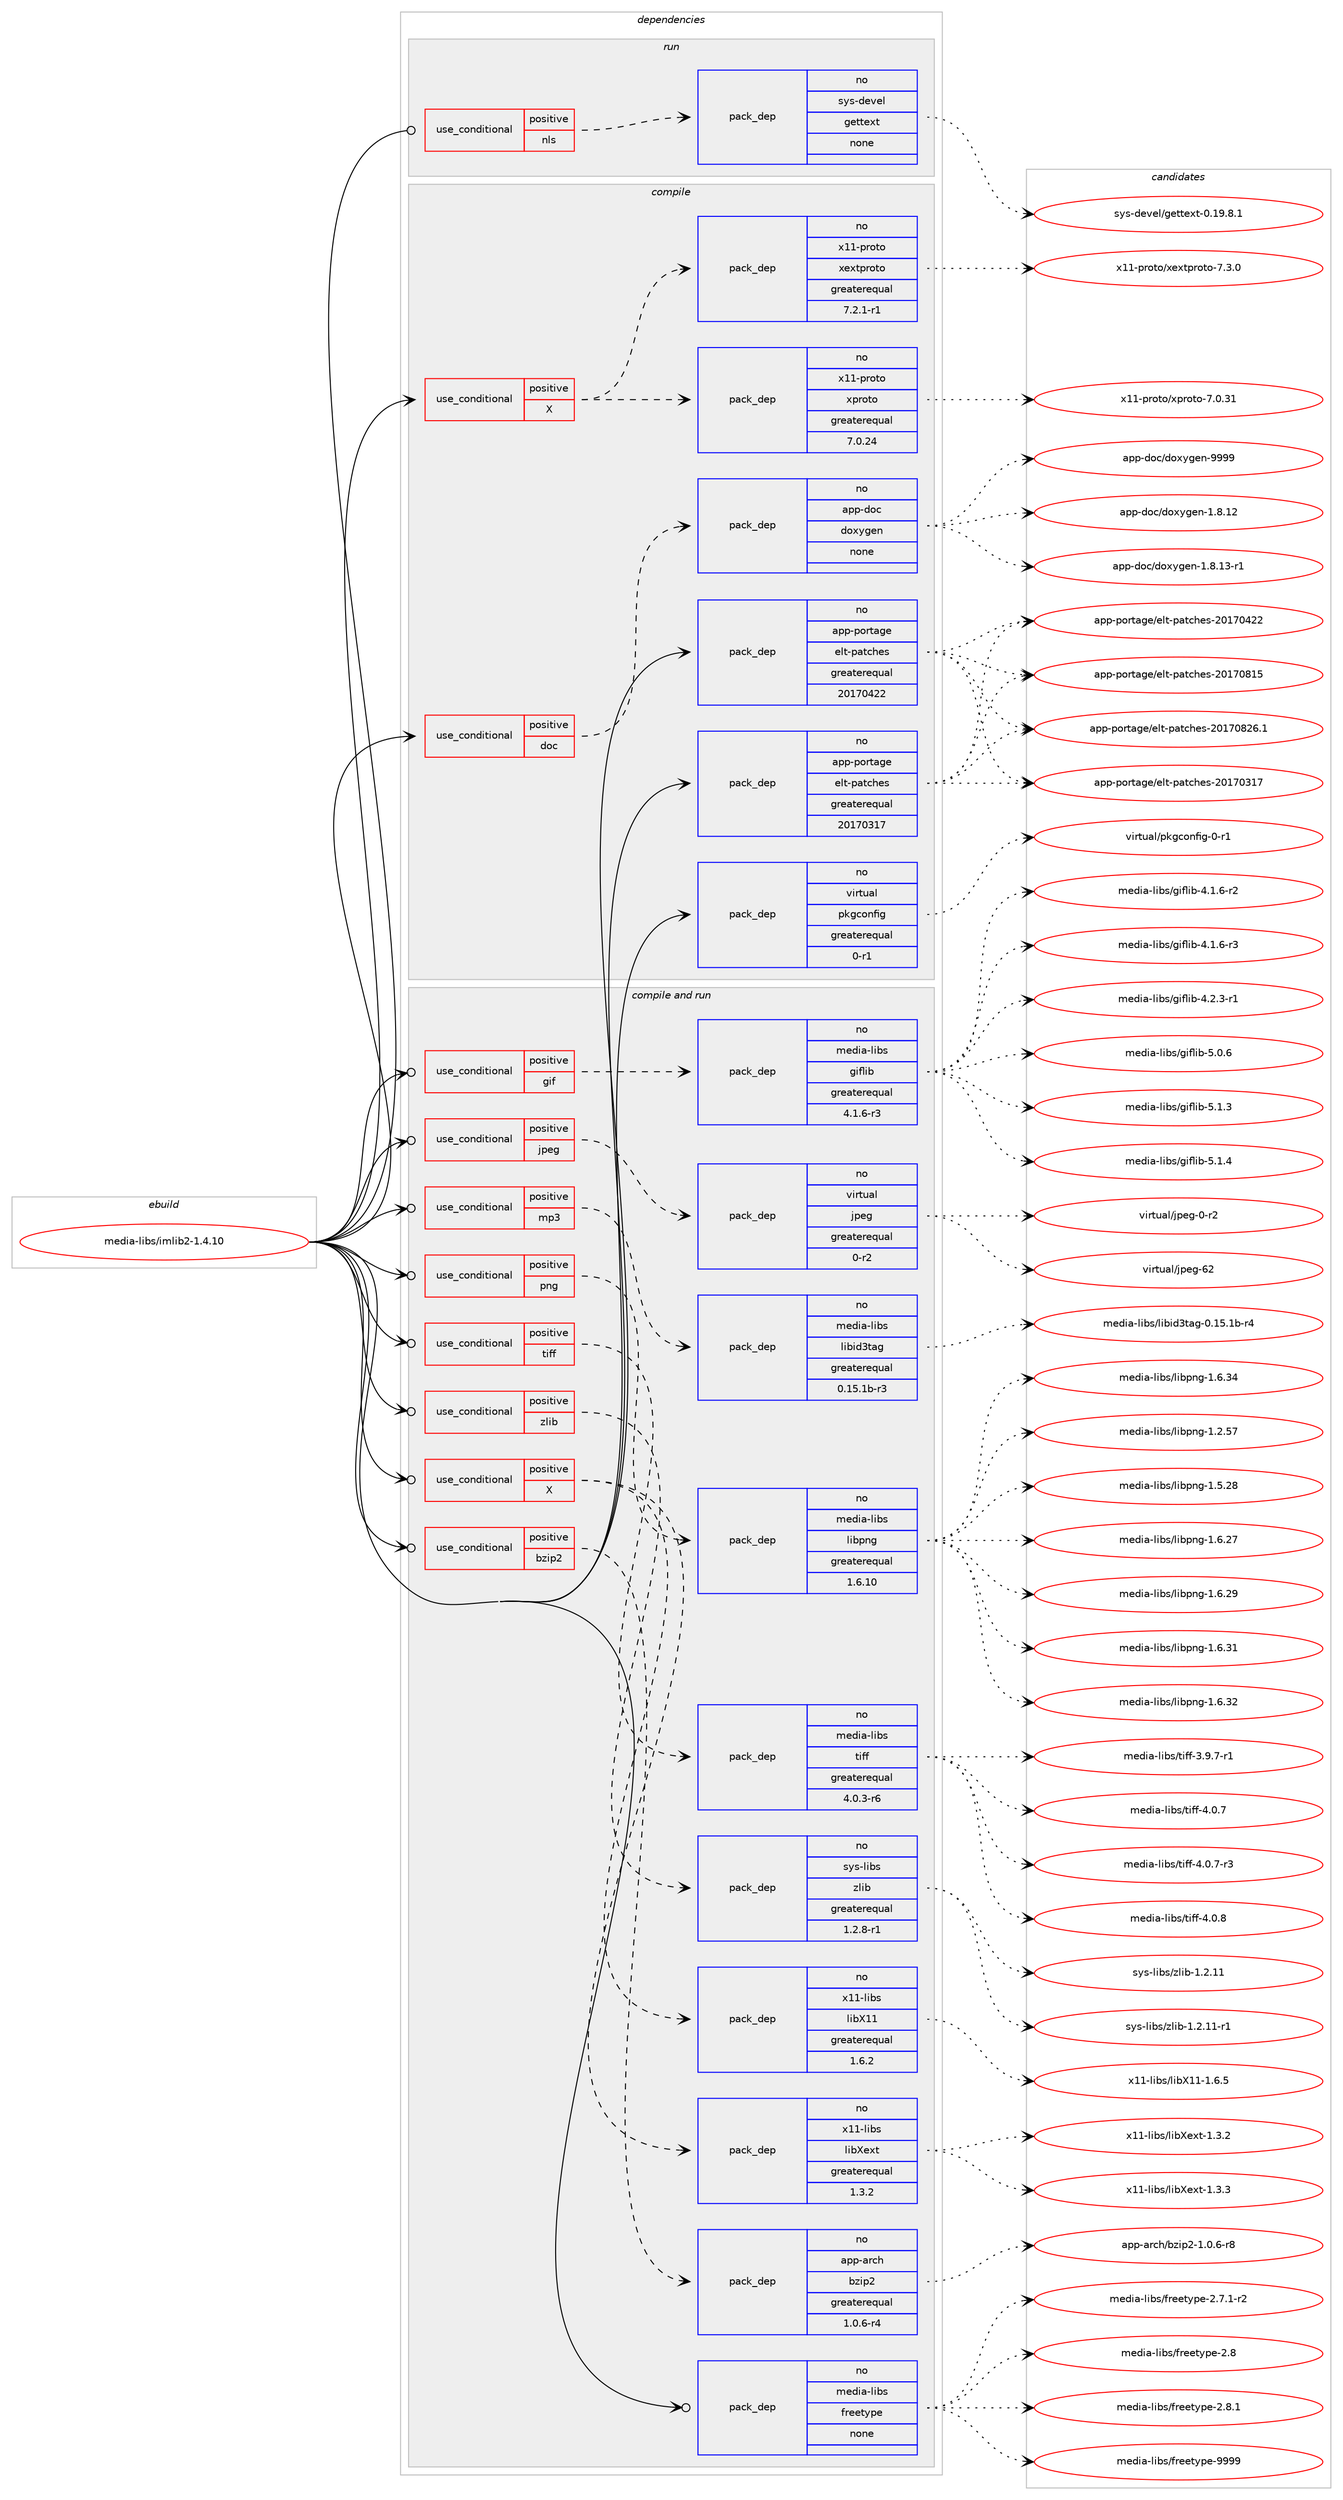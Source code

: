digraph prolog {

# *************
# Graph options
# *************

newrank=true;
concentrate=true;
compound=true;
graph [rankdir=LR,fontname=Helvetica,fontsize=10,ranksep=1.5];#, ranksep=2.5, nodesep=0.2];
edge  [arrowhead=vee];
node  [fontname=Helvetica,fontsize=10];

# **********
# The ebuild
# **********

subgraph cluster_leftcol {
color=gray;
rank=same;
label=<<i>ebuild</i>>;
id [label="media-libs/imlib2-1.4.10", color=red, width=4, href="../media-libs/imlib2-1.4.10.svg"];
}

# ****************
# The dependencies
# ****************

subgraph cluster_midcol {
color=gray;
label=<<i>dependencies</i>>;
subgraph cluster_compile {
fillcolor="#eeeeee";
style=filled;
label=<<i>compile</i>>;
subgraph cond89362 {
dependency362177 [label=<<TABLE BORDER="0" CELLBORDER="1" CELLSPACING="0" CELLPADDING="4"><TR><TD ROWSPAN="3" CELLPADDING="10">use_conditional</TD></TR><TR><TD>positive</TD></TR><TR><TD>X</TD></TR></TABLE>>, shape=none, color=red];
subgraph pack267228 {
dependency362178 [label=<<TABLE BORDER="0" CELLBORDER="1" CELLSPACING="0" CELLPADDING="4" WIDTH="220"><TR><TD ROWSPAN="6" CELLPADDING="30">pack_dep</TD></TR><TR><TD WIDTH="110">no</TD></TR><TR><TD>x11-proto</TD></TR><TR><TD>xextproto</TD></TR><TR><TD>greaterequal</TD></TR><TR><TD>7.2.1-r1</TD></TR></TABLE>>, shape=none, color=blue];
}
dependency362177:e -> dependency362178:w [weight=20,style="dashed",arrowhead="vee"];
subgraph pack267229 {
dependency362179 [label=<<TABLE BORDER="0" CELLBORDER="1" CELLSPACING="0" CELLPADDING="4" WIDTH="220"><TR><TD ROWSPAN="6" CELLPADDING="30">pack_dep</TD></TR><TR><TD WIDTH="110">no</TD></TR><TR><TD>x11-proto</TD></TR><TR><TD>xproto</TD></TR><TR><TD>greaterequal</TD></TR><TR><TD>7.0.24</TD></TR></TABLE>>, shape=none, color=blue];
}
dependency362177:e -> dependency362179:w [weight=20,style="dashed",arrowhead="vee"];
}
id:e -> dependency362177:w [weight=20,style="solid",arrowhead="vee"];
subgraph cond89363 {
dependency362180 [label=<<TABLE BORDER="0" CELLBORDER="1" CELLSPACING="0" CELLPADDING="4"><TR><TD ROWSPAN="3" CELLPADDING="10">use_conditional</TD></TR><TR><TD>positive</TD></TR><TR><TD>doc</TD></TR></TABLE>>, shape=none, color=red];
subgraph pack267230 {
dependency362181 [label=<<TABLE BORDER="0" CELLBORDER="1" CELLSPACING="0" CELLPADDING="4" WIDTH="220"><TR><TD ROWSPAN="6" CELLPADDING="30">pack_dep</TD></TR><TR><TD WIDTH="110">no</TD></TR><TR><TD>app-doc</TD></TR><TR><TD>doxygen</TD></TR><TR><TD>none</TD></TR><TR><TD></TD></TR></TABLE>>, shape=none, color=blue];
}
dependency362180:e -> dependency362181:w [weight=20,style="dashed",arrowhead="vee"];
}
id:e -> dependency362180:w [weight=20,style="solid",arrowhead="vee"];
subgraph pack267231 {
dependency362182 [label=<<TABLE BORDER="0" CELLBORDER="1" CELLSPACING="0" CELLPADDING="4" WIDTH="220"><TR><TD ROWSPAN="6" CELLPADDING="30">pack_dep</TD></TR><TR><TD WIDTH="110">no</TD></TR><TR><TD>app-portage</TD></TR><TR><TD>elt-patches</TD></TR><TR><TD>greaterequal</TD></TR><TR><TD>20170317</TD></TR></TABLE>>, shape=none, color=blue];
}
id:e -> dependency362182:w [weight=20,style="solid",arrowhead="vee"];
subgraph pack267232 {
dependency362183 [label=<<TABLE BORDER="0" CELLBORDER="1" CELLSPACING="0" CELLPADDING="4" WIDTH="220"><TR><TD ROWSPAN="6" CELLPADDING="30">pack_dep</TD></TR><TR><TD WIDTH="110">no</TD></TR><TR><TD>app-portage</TD></TR><TR><TD>elt-patches</TD></TR><TR><TD>greaterequal</TD></TR><TR><TD>20170422</TD></TR></TABLE>>, shape=none, color=blue];
}
id:e -> dependency362183:w [weight=20,style="solid",arrowhead="vee"];
subgraph pack267233 {
dependency362184 [label=<<TABLE BORDER="0" CELLBORDER="1" CELLSPACING="0" CELLPADDING="4" WIDTH="220"><TR><TD ROWSPAN="6" CELLPADDING="30">pack_dep</TD></TR><TR><TD WIDTH="110">no</TD></TR><TR><TD>virtual</TD></TR><TR><TD>pkgconfig</TD></TR><TR><TD>greaterequal</TD></TR><TR><TD>0-r1</TD></TR></TABLE>>, shape=none, color=blue];
}
id:e -> dependency362184:w [weight=20,style="solid",arrowhead="vee"];
}
subgraph cluster_compileandrun {
fillcolor="#eeeeee";
style=filled;
label=<<i>compile and run</i>>;
subgraph cond89364 {
dependency362185 [label=<<TABLE BORDER="0" CELLBORDER="1" CELLSPACING="0" CELLPADDING="4"><TR><TD ROWSPAN="3" CELLPADDING="10">use_conditional</TD></TR><TR><TD>positive</TD></TR><TR><TD>X</TD></TR></TABLE>>, shape=none, color=red];
subgraph pack267234 {
dependency362186 [label=<<TABLE BORDER="0" CELLBORDER="1" CELLSPACING="0" CELLPADDING="4" WIDTH="220"><TR><TD ROWSPAN="6" CELLPADDING="30">pack_dep</TD></TR><TR><TD WIDTH="110">no</TD></TR><TR><TD>x11-libs</TD></TR><TR><TD>libX11</TD></TR><TR><TD>greaterequal</TD></TR><TR><TD>1.6.2</TD></TR></TABLE>>, shape=none, color=blue];
}
dependency362185:e -> dependency362186:w [weight=20,style="dashed",arrowhead="vee"];
subgraph pack267235 {
dependency362187 [label=<<TABLE BORDER="0" CELLBORDER="1" CELLSPACING="0" CELLPADDING="4" WIDTH="220"><TR><TD ROWSPAN="6" CELLPADDING="30">pack_dep</TD></TR><TR><TD WIDTH="110">no</TD></TR><TR><TD>x11-libs</TD></TR><TR><TD>libXext</TD></TR><TR><TD>greaterequal</TD></TR><TR><TD>1.3.2</TD></TR></TABLE>>, shape=none, color=blue];
}
dependency362185:e -> dependency362187:w [weight=20,style="dashed",arrowhead="vee"];
}
id:e -> dependency362185:w [weight=20,style="solid",arrowhead="odotvee"];
subgraph cond89365 {
dependency362188 [label=<<TABLE BORDER="0" CELLBORDER="1" CELLSPACING="0" CELLPADDING="4"><TR><TD ROWSPAN="3" CELLPADDING="10">use_conditional</TD></TR><TR><TD>positive</TD></TR><TR><TD>bzip2</TD></TR></TABLE>>, shape=none, color=red];
subgraph pack267236 {
dependency362189 [label=<<TABLE BORDER="0" CELLBORDER="1" CELLSPACING="0" CELLPADDING="4" WIDTH="220"><TR><TD ROWSPAN="6" CELLPADDING="30">pack_dep</TD></TR><TR><TD WIDTH="110">no</TD></TR><TR><TD>app-arch</TD></TR><TR><TD>bzip2</TD></TR><TR><TD>greaterequal</TD></TR><TR><TD>1.0.6-r4</TD></TR></TABLE>>, shape=none, color=blue];
}
dependency362188:e -> dependency362189:w [weight=20,style="dashed",arrowhead="vee"];
}
id:e -> dependency362188:w [weight=20,style="solid",arrowhead="odotvee"];
subgraph cond89366 {
dependency362190 [label=<<TABLE BORDER="0" CELLBORDER="1" CELLSPACING="0" CELLPADDING="4"><TR><TD ROWSPAN="3" CELLPADDING="10">use_conditional</TD></TR><TR><TD>positive</TD></TR><TR><TD>gif</TD></TR></TABLE>>, shape=none, color=red];
subgraph pack267237 {
dependency362191 [label=<<TABLE BORDER="0" CELLBORDER="1" CELLSPACING="0" CELLPADDING="4" WIDTH="220"><TR><TD ROWSPAN="6" CELLPADDING="30">pack_dep</TD></TR><TR><TD WIDTH="110">no</TD></TR><TR><TD>media-libs</TD></TR><TR><TD>giflib</TD></TR><TR><TD>greaterequal</TD></TR><TR><TD>4.1.6-r3</TD></TR></TABLE>>, shape=none, color=blue];
}
dependency362190:e -> dependency362191:w [weight=20,style="dashed",arrowhead="vee"];
}
id:e -> dependency362190:w [weight=20,style="solid",arrowhead="odotvee"];
subgraph cond89367 {
dependency362192 [label=<<TABLE BORDER="0" CELLBORDER="1" CELLSPACING="0" CELLPADDING="4"><TR><TD ROWSPAN="3" CELLPADDING="10">use_conditional</TD></TR><TR><TD>positive</TD></TR><TR><TD>jpeg</TD></TR></TABLE>>, shape=none, color=red];
subgraph pack267238 {
dependency362193 [label=<<TABLE BORDER="0" CELLBORDER="1" CELLSPACING="0" CELLPADDING="4" WIDTH="220"><TR><TD ROWSPAN="6" CELLPADDING="30">pack_dep</TD></TR><TR><TD WIDTH="110">no</TD></TR><TR><TD>virtual</TD></TR><TR><TD>jpeg</TD></TR><TR><TD>greaterequal</TD></TR><TR><TD>0-r2</TD></TR></TABLE>>, shape=none, color=blue];
}
dependency362192:e -> dependency362193:w [weight=20,style="dashed",arrowhead="vee"];
}
id:e -> dependency362192:w [weight=20,style="solid",arrowhead="odotvee"];
subgraph cond89368 {
dependency362194 [label=<<TABLE BORDER="0" CELLBORDER="1" CELLSPACING="0" CELLPADDING="4"><TR><TD ROWSPAN="3" CELLPADDING="10">use_conditional</TD></TR><TR><TD>positive</TD></TR><TR><TD>mp3</TD></TR></TABLE>>, shape=none, color=red];
subgraph pack267239 {
dependency362195 [label=<<TABLE BORDER="0" CELLBORDER="1" CELLSPACING="0" CELLPADDING="4" WIDTH="220"><TR><TD ROWSPAN="6" CELLPADDING="30">pack_dep</TD></TR><TR><TD WIDTH="110">no</TD></TR><TR><TD>media-libs</TD></TR><TR><TD>libid3tag</TD></TR><TR><TD>greaterequal</TD></TR><TR><TD>0.15.1b-r3</TD></TR></TABLE>>, shape=none, color=blue];
}
dependency362194:e -> dependency362195:w [weight=20,style="dashed",arrowhead="vee"];
}
id:e -> dependency362194:w [weight=20,style="solid",arrowhead="odotvee"];
subgraph cond89369 {
dependency362196 [label=<<TABLE BORDER="0" CELLBORDER="1" CELLSPACING="0" CELLPADDING="4"><TR><TD ROWSPAN="3" CELLPADDING="10">use_conditional</TD></TR><TR><TD>positive</TD></TR><TR><TD>png</TD></TR></TABLE>>, shape=none, color=red];
subgraph pack267240 {
dependency362197 [label=<<TABLE BORDER="0" CELLBORDER="1" CELLSPACING="0" CELLPADDING="4" WIDTH="220"><TR><TD ROWSPAN="6" CELLPADDING="30">pack_dep</TD></TR><TR><TD WIDTH="110">no</TD></TR><TR><TD>media-libs</TD></TR><TR><TD>libpng</TD></TR><TR><TD>greaterequal</TD></TR><TR><TD>1.6.10</TD></TR></TABLE>>, shape=none, color=blue];
}
dependency362196:e -> dependency362197:w [weight=20,style="dashed",arrowhead="vee"];
}
id:e -> dependency362196:w [weight=20,style="solid",arrowhead="odotvee"];
subgraph cond89370 {
dependency362198 [label=<<TABLE BORDER="0" CELLBORDER="1" CELLSPACING="0" CELLPADDING="4"><TR><TD ROWSPAN="3" CELLPADDING="10">use_conditional</TD></TR><TR><TD>positive</TD></TR><TR><TD>tiff</TD></TR></TABLE>>, shape=none, color=red];
subgraph pack267241 {
dependency362199 [label=<<TABLE BORDER="0" CELLBORDER="1" CELLSPACING="0" CELLPADDING="4" WIDTH="220"><TR><TD ROWSPAN="6" CELLPADDING="30">pack_dep</TD></TR><TR><TD WIDTH="110">no</TD></TR><TR><TD>media-libs</TD></TR><TR><TD>tiff</TD></TR><TR><TD>greaterequal</TD></TR><TR><TD>4.0.3-r6</TD></TR></TABLE>>, shape=none, color=blue];
}
dependency362198:e -> dependency362199:w [weight=20,style="dashed",arrowhead="vee"];
}
id:e -> dependency362198:w [weight=20,style="solid",arrowhead="odotvee"];
subgraph cond89371 {
dependency362200 [label=<<TABLE BORDER="0" CELLBORDER="1" CELLSPACING="0" CELLPADDING="4"><TR><TD ROWSPAN="3" CELLPADDING="10">use_conditional</TD></TR><TR><TD>positive</TD></TR><TR><TD>zlib</TD></TR></TABLE>>, shape=none, color=red];
subgraph pack267242 {
dependency362201 [label=<<TABLE BORDER="0" CELLBORDER="1" CELLSPACING="0" CELLPADDING="4" WIDTH="220"><TR><TD ROWSPAN="6" CELLPADDING="30">pack_dep</TD></TR><TR><TD WIDTH="110">no</TD></TR><TR><TD>sys-libs</TD></TR><TR><TD>zlib</TD></TR><TR><TD>greaterequal</TD></TR><TR><TD>1.2.8-r1</TD></TR></TABLE>>, shape=none, color=blue];
}
dependency362200:e -> dependency362201:w [weight=20,style="dashed",arrowhead="vee"];
}
id:e -> dependency362200:w [weight=20,style="solid",arrowhead="odotvee"];
subgraph pack267243 {
dependency362202 [label=<<TABLE BORDER="0" CELLBORDER="1" CELLSPACING="0" CELLPADDING="4" WIDTH="220"><TR><TD ROWSPAN="6" CELLPADDING="30">pack_dep</TD></TR><TR><TD WIDTH="110">no</TD></TR><TR><TD>media-libs</TD></TR><TR><TD>freetype</TD></TR><TR><TD>none</TD></TR><TR><TD></TD></TR></TABLE>>, shape=none, color=blue];
}
id:e -> dependency362202:w [weight=20,style="solid",arrowhead="odotvee"];
}
subgraph cluster_run {
fillcolor="#eeeeee";
style=filled;
label=<<i>run</i>>;
subgraph cond89372 {
dependency362203 [label=<<TABLE BORDER="0" CELLBORDER="1" CELLSPACING="0" CELLPADDING="4"><TR><TD ROWSPAN="3" CELLPADDING="10">use_conditional</TD></TR><TR><TD>positive</TD></TR><TR><TD>nls</TD></TR></TABLE>>, shape=none, color=red];
subgraph pack267244 {
dependency362204 [label=<<TABLE BORDER="0" CELLBORDER="1" CELLSPACING="0" CELLPADDING="4" WIDTH="220"><TR><TD ROWSPAN="6" CELLPADDING="30">pack_dep</TD></TR><TR><TD WIDTH="110">no</TD></TR><TR><TD>sys-devel</TD></TR><TR><TD>gettext</TD></TR><TR><TD>none</TD></TR><TR><TD></TD></TR></TABLE>>, shape=none, color=blue];
}
dependency362203:e -> dependency362204:w [weight=20,style="dashed",arrowhead="vee"];
}
id:e -> dependency362203:w [weight=20,style="solid",arrowhead="odot"];
}
}

# **************
# The candidates
# **************

subgraph cluster_choices {
rank=same;
color=gray;
label=<<i>candidates</i>>;

subgraph choice267228 {
color=black;
nodesep=1;
choice12049494511211411111611147120101120116112114111116111455546514648 [label="x11-proto/xextproto-7.3.0", color=red, width=4,href="../x11-proto/xextproto-7.3.0.svg"];
dependency362178:e -> choice12049494511211411111611147120101120116112114111116111455546514648:w [style=dotted,weight="100"];
}
subgraph choice267229 {
color=black;
nodesep=1;
choice1204949451121141111161114712011211411111611145554648465149 [label="x11-proto/xproto-7.0.31", color=red, width=4,href="../x11-proto/xproto-7.0.31.svg"];
dependency362179:e -> choice1204949451121141111161114712011211411111611145554648465149:w [style=dotted,weight="100"];
}
subgraph choice267230 {
color=black;
nodesep=1;
choice9711211245100111994710011112012110310111045494656464950 [label="app-doc/doxygen-1.8.12", color=red, width=4,href="../app-doc/doxygen-1.8.12.svg"];
choice97112112451001119947100111120121103101110454946564649514511449 [label="app-doc/doxygen-1.8.13-r1", color=red, width=4,href="../app-doc/doxygen-1.8.13-r1.svg"];
choice971121124510011199471001111201211031011104557575757 [label="app-doc/doxygen-9999", color=red, width=4,href="../app-doc/doxygen-9999.svg"];
dependency362181:e -> choice9711211245100111994710011112012110310111045494656464950:w [style=dotted,weight="100"];
dependency362181:e -> choice97112112451001119947100111120121103101110454946564649514511449:w [style=dotted,weight="100"];
dependency362181:e -> choice971121124510011199471001111201211031011104557575757:w [style=dotted,weight="100"];
}
subgraph choice267231 {
color=black;
nodesep=1;
choice97112112451121111141169710310147101108116451129711699104101115455048495548514955 [label="app-portage/elt-patches-20170317", color=red, width=4,href="../app-portage/elt-patches-20170317.svg"];
choice97112112451121111141169710310147101108116451129711699104101115455048495548525050 [label="app-portage/elt-patches-20170422", color=red, width=4,href="../app-portage/elt-patches-20170422.svg"];
choice97112112451121111141169710310147101108116451129711699104101115455048495548564953 [label="app-portage/elt-patches-20170815", color=red, width=4,href="../app-portage/elt-patches-20170815.svg"];
choice971121124511211111411697103101471011081164511297116991041011154550484955485650544649 [label="app-portage/elt-patches-20170826.1", color=red, width=4,href="../app-portage/elt-patches-20170826.1.svg"];
dependency362182:e -> choice97112112451121111141169710310147101108116451129711699104101115455048495548514955:w [style=dotted,weight="100"];
dependency362182:e -> choice97112112451121111141169710310147101108116451129711699104101115455048495548525050:w [style=dotted,weight="100"];
dependency362182:e -> choice97112112451121111141169710310147101108116451129711699104101115455048495548564953:w [style=dotted,weight="100"];
dependency362182:e -> choice971121124511211111411697103101471011081164511297116991041011154550484955485650544649:w [style=dotted,weight="100"];
}
subgraph choice267232 {
color=black;
nodesep=1;
choice97112112451121111141169710310147101108116451129711699104101115455048495548514955 [label="app-portage/elt-patches-20170317", color=red, width=4,href="../app-portage/elt-patches-20170317.svg"];
choice97112112451121111141169710310147101108116451129711699104101115455048495548525050 [label="app-portage/elt-patches-20170422", color=red, width=4,href="../app-portage/elt-patches-20170422.svg"];
choice97112112451121111141169710310147101108116451129711699104101115455048495548564953 [label="app-portage/elt-patches-20170815", color=red, width=4,href="../app-portage/elt-patches-20170815.svg"];
choice971121124511211111411697103101471011081164511297116991041011154550484955485650544649 [label="app-portage/elt-patches-20170826.1", color=red, width=4,href="../app-portage/elt-patches-20170826.1.svg"];
dependency362183:e -> choice97112112451121111141169710310147101108116451129711699104101115455048495548514955:w [style=dotted,weight="100"];
dependency362183:e -> choice97112112451121111141169710310147101108116451129711699104101115455048495548525050:w [style=dotted,weight="100"];
dependency362183:e -> choice97112112451121111141169710310147101108116451129711699104101115455048495548564953:w [style=dotted,weight="100"];
dependency362183:e -> choice971121124511211111411697103101471011081164511297116991041011154550484955485650544649:w [style=dotted,weight="100"];
}
subgraph choice267233 {
color=black;
nodesep=1;
choice11810511411611797108471121071039911111010210510345484511449 [label="virtual/pkgconfig-0-r1", color=red, width=4,href="../virtual/pkgconfig-0-r1.svg"];
dependency362184:e -> choice11810511411611797108471121071039911111010210510345484511449:w [style=dotted,weight="100"];
}
subgraph choice267234 {
color=black;
nodesep=1;
choice120494945108105981154710810598884949454946544653 [label="x11-libs/libX11-1.6.5", color=red, width=4,href="../x11-libs/libX11-1.6.5.svg"];
dependency362186:e -> choice120494945108105981154710810598884949454946544653:w [style=dotted,weight="100"];
}
subgraph choice267235 {
color=black;
nodesep=1;
choice12049494510810598115471081059888101120116454946514650 [label="x11-libs/libXext-1.3.2", color=red, width=4,href="../x11-libs/libXext-1.3.2.svg"];
choice12049494510810598115471081059888101120116454946514651 [label="x11-libs/libXext-1.3.3", color=red, width=4,href="../x11-libs/libXext-1.3.3.svg"];
dependency362187:e -> choice12049494510810598115471081059888101120116454946514650:w [style=dotted,weight="100"];
dependency362187:e -> choice12049494510810598115471081059888101120116454946514651:w [style=dotted,weight="100"];
}
subgraph choice267236 {
color=black;
nodesep=1;
choice971121124597114991044798122105112504549464846544511456 [label="app-arch/bzip2-1.0.6-r8", color=red, width=4,href="../app-arch/bzip2-1.0.6-r8.svg"];
dependency362189:e -> choice971121124597114991044798122105112504549464846544511456:w [style=dotted,weight="100"];
}
subgraph choice267237 {
color=black;
nodesep=1;
choice10910110010597451081059811547103105102108105984552464946544511450 [label="media-libs/giflib-4.1.6-r2", color=red, width=4,href="../media-libs/giflib-4.1.6-r2.svg"];
choice10910110010597451081059811547103105102108105984552464946544511451 [label="media-libs/giflib-4.1.6-r3", color=red, width=4,href="../media-libs/giflib-4.1.6-r3.svg"];
choice10910110010597451081059811547103105102108105984552465046514511449 [label="media-libs/giflib-4.2.3-r1", color=red, width=4,href="../media-libs/giflib-4.2.3-r1.svg"];
choice1091011001059745108105981154710310510210810598455346484654 [label="media-libs/giflib-5.0.6", color=red, width=4,href="../media-libs/giflib-5.0.6.svg"];
choice1091011001059745108105981154710310510210810598455346494651 [label="media-libs/giflib-5.1.3", color=red, width=4,href="../media-libs/giflib-5.1.3.svg"];
choice1091011001059745108105981154710310510210810598455346494652 [label="media-libs/giflib-5.1.4", color=red, width=4,href="../media-libs/giflib-5.1.4.svg"];
dependency362191:e -> choice10910110010597451081059811547103105102108105984552464946544511450:w [style=dotted,weight="100"];
dependency362191:e -> choice10910110010597451081059811547103105102108105984552464946544511451:w [style=dotted,weight="100"];
dependency362191:e -> choice10910110010597451081059811547103105102108105984552465046514511449:w [style=dotted,weight="100"];
dependency362191:e -> choice1091011001059745108105981154710310510210810598455346484654:w [style=dotted,weight="100"];
dependency362191:e -> choice1091011001059745108105981154710310510210810598455346494651:w [style=dotted,weight="100"];
dependency362191:e -> choice1091011001059745108105981154710310510210810598455346494652:w [style=dotted,weight="100"];
}
subgraph choice267238 {
color=black;
nodesep=1;
choice118105114116117971084710611210110345484511450 [label="virtual/jpeg-0-r2", color=red, width=4,href="../virtual/jpeg-0-r2.svg"];
choice1181051141161179710847106112101103455450 [label="virtual/jpeg-62", color=red, width=4,href="../virtual/jpeg-62.svg"];
dependency362193:e -> choice118105114116117971084710611210110345484511450:w [style=dotted,weight="100"];
dependency362193:e -> choice1181051141161179710847106112101103455450:w [style=dotted,weight="100"];
}
subgraph choice267239 {
color=black;
nodesep=1;
choice1091011001059745108105981154710810598105100511169710345484649534649984511452 [label="media-libs/libid3tag-0.15.1b-r4", color=red, width=4,href="../media-libs/libid3tag-0.15.1b-r4.svg"];
dependency362195:e -> choice1091011001059745108105981154710810598105100511169710345484649534649984511452:w [style=dotted,weight="100"];
}
subgraph choice267240 {
color=black;
nodesep=1;
choice109101100105974510810598115471081059811211010345494650465355 [label="media-libs/libpng-1.2.57", color=red, width=4,href="../media-libs/libpng-1.2.57.svg"];
choice109101100105974510810598115471081059811211010345494653465056 [label="media-libs/libpng-1.5.28", color=red, width=4,href="../media-libs/libpng-1.5.28.svg"];
choice109101100105974510810598115471081059811211010345494654465055 [label="media-libs/libpng-1.6.27", color=red, width=4,href="../media-libs/libpng-1.6.27.svg"];
choice109101100105974510810598115471081059811211010345494654465057 [label="media-libs/libpng-1.6.29", color=red, width=4,href="../media-libs/libpng-1.6.29.svg"];
choice109101100105974510810598115471081059811211010345494654465149 [label="media-libs/libpng-1.6.31", color=red, width=4,href="../media-libs/libpng-1.6.31.svg"];
choice109101100105974510810598115471081059811211010345494654465150 [label="media-libs/libpng-1.6.32", color=red, width=4,href="../media-libs/libpng-1.6.32.svg"];
choice109101100105974510810598115471081059811211010345494654465152 [label="media-libs/libpng-1.6.34", color=red, width=4,href="../media-libs/libpng-1.6.34.svg"];
dependency362197:e -> choice109101100105974510810598115471081059811211010345494650465355:w [style=dotted,weight="100"];
dependency362197:e -> choice109101100105974510810598115471081059811211010345494653465056:w [style=dotted,weight="100"];
dependency362197:e -> choice109101100105974510810598115471081059811211010345494654465055:w [style=dotted,weight="100"];
dependency362197:e -> choice109101100105974510810598115471081059811211010345494654465057:w [style=dotted,weight="100"];
dependency362197:e -> choice109101100105974510810598115471081059811211010345494654465149:w [style=dotted,weight="100"];
dependency362197:e -> choice109101100105974510810598115471081059811211010345494654465150:w [style=dotted,weight="100"];
dependency362197:e -> choice109101100105974510810598115471081059811211010345494654465152:w [style=dotted,weight="100"];
}
subgraph choice267241 {
color=black;
nodesep=1;
choice109101100105974510810598115471161051021024551465746554511449 [label="media-libs/tiff-3.9.7-r1", color=red, width=4,href="../media-libs/tiff-3.9.7-r1.svg"];
choice10910110010597451081059811547116105102102455246484655 [label="media-libs/tiff-4.0.7", color=red, width=4,href="../media-libs/tiff-4.0.7.svg"];
choice109101100105974510810598115471161051021024552464846554511451 [label="media-libs/tiff-4.0.7-r3", color=red, width=4,href="../media-libs/tiff-4.0.7-r3.svg"];
choice10910110010597451081059811547116105102102455246484656 [label="media-libs/tiff-4.0.8", color=red, width=4,href="../media-libs/tiff-4.0.8.svg"];
dependency362199:e -> choice109101100105974510810598115471161051021024551465746554511449:w [style=dotted,weight="100"];
dependency362199:e -> choice10910110010597451081059811547116105102102455246484655:w [style=dotted,weight="100"];
dependency362199:e -> choice109101100105974510810598115471161051021024552464846554511451:w [style=dotted,weight="100"];
dependency362199:e -> choice10910110010597451081059811547116105102102455246484656:w [style=dotted,weight="100"];
}
subgraph choice267242 {
color=black;
nodesep=1;
choice1151211154510810598115471221081059845494650464949 [label="sys-libs/zlib-1.2.11", color=red, width=4,href="../sys-libs/zlib-1.2.11.svg"];
choice11512111545108105981154712210810598454946504649494511449 [label="sys-libs/zlib-1.2.11-r1", color=red, width=4,href="../sys-libs/zlib-1.2.11-r1.svg"];
dependency362201:e -> choice1151211154510810598115471221081059845494650464949:w [style=dotted,weight="100"];
dependency362201:e -> choice11512111545108105981154712210810598454946504649494511449:w [style=dotted,weight="100"];
}
subgraph choice267243 {
color=black;
nodesep=1;
choice109101100105974510810598115471021141011011161211121014550465546494511450 [label="media-libs/freetype-2.7.1-r2", color=red, width=4,href="../media-libs/freetype-2.7.1-r2.svg"];
choice1091011001059745108105981154710211410110111612111210145504656 [label="media-libs/freetype-2.8", color=red, width=4,href="../media-libs/freetype-2.8.svg"];
choice10910110010597451081059811547102114101101116121112101455046564649 [label="media-libs/freetype-2.8.1", color=red, width=4,href="../media-libs/freetype-2.8.1.svg"];
choice109101100105974510810598115471021141011011161211121014557575757 [label="media-libs/freetype-9999", color=red, width=4,href="../media-libs/freetype-9999.svg"];
dependency362202:e -> choice109101100105974510810598115471021141011011161211121014550465546494511450:w [style=dotted,weight="100"];
dependency362202:e -> choice1091011001059745108105981154710211410110111612111210145504656:w [style=dotted,weight="100"];
dependency362202:e -> choice10910110010597451081059811547102114101101116121112101455046564649:w [style=dotted,weight="100"];
dependency362202:e -> choice109101100105974510810598115471021141011011161211121014557575757:w [style=dotted,weight="100"];
}
subgraph choice267244 {
color=black;
nodesep=1;
choice1151211154510010111810110847103101116116101120116454846495746564649 [label="sys-devel/gettext-0.19.8.1", color=red, width=4,href="../sys-devel/gettext-0.19.8.1.svg"];
dependency362204:e -> choice1151211154510010111810110847103101116116101120116454846495746564649:w [style=dotted,weight="100"];
}
}

}
